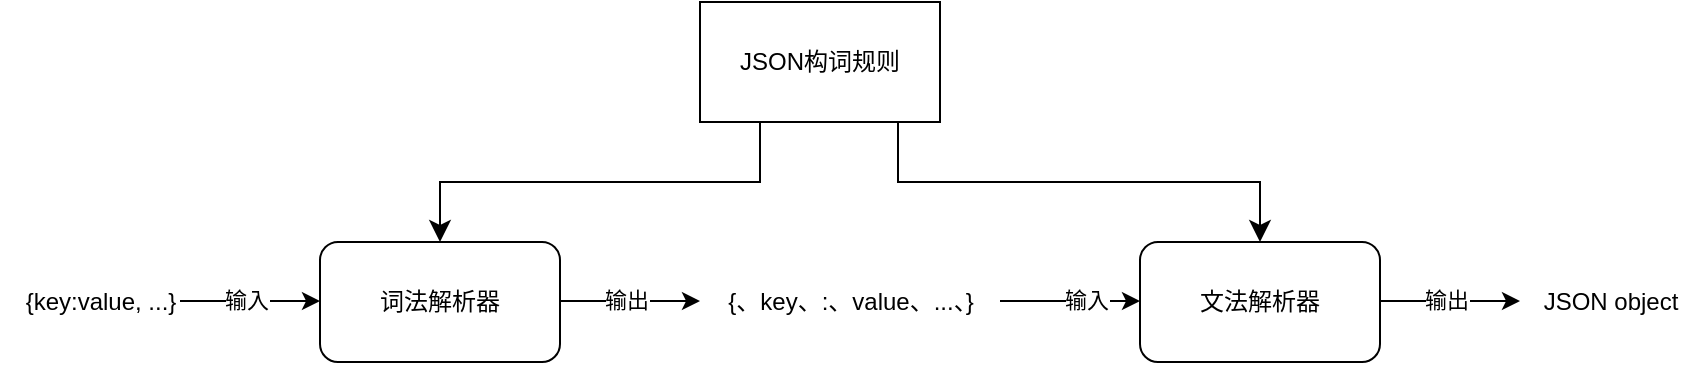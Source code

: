 <mxfile version="24.8.3">
  <diagram name="第 1 页" id="jupRtI_GfIQDI0iyVqQO">
    <mxGraphModel dx="2036" dy="801" grid="1" gridSize="10" guides="1" tooltips="1" connect="1" arrows="1" fold="1" page="1" pageScale="1" pageWidth="827" pageHeight="1169" math="0" shadow="0">
      <root>
        <mxCell id="0" />
        <mxCell id="1" parent="0" />
        <mxCell id="EU25nFYxSKgkvtN6v7ZC-1" value="词法解析器" style="rounded=1;whiteSpace=wrap;html=1;" vertex="1" parent="1">
          <mxGeometry x="150" y="350" width="120" height="60" as="geometry" />
        </mxCell>
        <mxCell id="EU25nFYxSKgkvtN6v7ZC-7" value="" style="endArrow=classic;html=1;rounded=0;exitX=1;exitY=0.5;exitDx=0;exitDy=0;" edge="1" parent="1">
          <mxGeometry width="50" height="50" relative="1" as="geometry">
            <mxPoint x="80" y="379.5" as="sourcePoint" />
            <mxPoint x="150" y="379.5" as="targetPoint" />
          </mxGeometry>
        </mxCell>
        <mxCell id="EU25nFYxSKgkvtN6v7ZC-9" value="输入" style="edgeLabel;html=1;align=center;verticalAlign=middle;resizable=0;points=[];" vertex="1" connectable="0" parent="EU25nFYxSKgkvtN6v7ZC-7">
          <mxGeometry x="-0.057" y="2" relative="1" as="geometry">
            <mxPoint y="1" as="offset" />
          </mxGeometry>
        </mxCell>
        <mxCell id="EU25nFYxSKgkvtN6v7ZC-12" value="" style="endArrow=classic;html=1;rounded=0;exitX=1;exitY=0.5;exitDx=0;exitDy=0;" edge="1" parent="1">
          <mxGeometry width="50" height="50" relative="1" as="geometry">
            <mxPoint x="270" y="379.5" as="sourcePoint" />
            <mxPoint x="340" y="379.5" as="targetPoint" />
          </mxGeometry>
        </mxCell>
        <mxCell id="EU25nFYxSKgkvtN6v7ZC-13" value="输出" style="edgeLabel;html=1;align=center;verticalAlign=middle;resizable=0;points=[];" vertex="1" connectable="0" parent="EU25nFYxSKgkvtN6v7ZC-12">
          <mxGeometry x="-0.057" y="2" relative="1" as="geometry">
            <mxPoint y="1" as="offset" />
          </mxGeometry>
        </mxCell>
        <mxCell id="EU25nFYxSKgkvtN6v7ZC-17" value="文法解析器" style="rounded=1;whiteSpace=wrap;html=1;" vertex="1" parent="1">
          <mxGeometry x="560" y="350" width="120" height="60" as="geometry" />
        </mxCell>
        <mxCell id="EU25nFYxSKgkvtN6v7ZC-18" value="" style="endArrow=classic;html=1;rounded=0;exitX=1;exitY=0.5;exitDx=0;exitDy=0;" edge="1" parent="1">
          <mxGeometry width="50" height="50" relative="1" as="geometry">
            <mxPoint x="490" y="379.5" as="sourcePoint" />
            <mxPoint x="560" y="379.5" as="targetPoint" />
          </mxGeometry>
        </mxCell>
        <mxCell id="EU25nFYxSKgkvtN6v7ZC-19" value="输入" style="edgeLabel;html=1;align=center;verticalAlign=middle;resizable=0;points=[];" vertex="1" connectable="0" parent="EU25nFYxSKgkvtN6v7ZC-18">
          <mxGeometry x="-0.057" y="2" relative="1" as="geometry">
            <mxPoint x="10" y="1" as="offset" />
          </mxGeometry>
        </mxCell>
        <mxCell id="EU25nFYxSKgkvtN6v7ZC-20" value="" style="endArrow=classic;html=1;rounded=0;exitX=1;exitY=0.5;exitDx=0;exitDy=0;" edge="1" parent="1">
          <mxGeometry width="50" height="50" relative="1" as="geometry">
            <mxPoint x="680" y="379.5" as="sourcePoint" />
            <mxPoint x="750" y="379.5" as="targetPoint" />
          </mxGeometry>
        </mxCell>
        <mxCell id="EU25nFYxSKgkvtN6v7ZC-21" value="输出" style="edgeLabel;html=1;align=center;verticalAlign=middle;resizable=0;points=[];" vertex="1" connectable="0" parent="EU25nFYxSKgkvtN6v7ZC-20">
          <mxGeometry x="-0.057" y="2" relative="1" as="geometry">
            <mxPoint y="1" as="offset" />
          </mxGeometry>
        </mxCell>
        <mxCell id="EU25nFYxSKgkvtN6v7ZC-22" value="{key:value, ...}" style="text;html=1;align=center;verticalAlign=middle;resizable=0;points=[];autosize=1;strokeColor=none;fillColor=none;" vertex="1" parent="1">
          <mxGeometry x="-10" y="365" width="100" height="30" as="geometry" />
        </mxCell>
        <mxCell id="EU25nFYxSKgkvtN6v7ZC-23" value="{、key、:、value、...、}" style="text;html=1;align=center;verticalAlign=middle;resizable=0;points=[];autosize=1;strokeColor=none;fillColor=none;" vertex="1" parent="1">
          <mxGeometry x="340" y="365" width="150" height="30" as="geometry" />
        </mxCell>
        <mxCell id="EU25nFYxSKgkvtN6v7ZC-24" value="JSON构词规则" style="rounded=0;whiteSpace=wrap;html=1;" vertex="1" parent="1">
          <mxGeometry x="340" y="230" width="120" height="60" as="geometry" />
        </mxCell>
        <mxCell id="EU25nFYxSKgkvtN6v7ZC-29" value="" style="edgeStyle=elbowEdgeStyle;elbow=vertical;endArrow=classic;html=1;curved=0;rounded=0;endSize=8;startSize=8;entryX=0.5;entryY=0;entryDx=0;entryDy=0;exitX=0.25;exitY=1;exitDx=0;exitDy=0;" edge="1" parent="1" source="EU25nFYxSKgkvtN6v7ZC-24" target="EU25nFYxSKgkvtN6v7ZC-1">
          <mxGeometry width="50" height="50" relative="1" as="geometry">
            <mxPoint x="374" y="293" as="sourcePoint" />
            <mxPoint x="210" y="350" as="targetPoint" />
          </mxGeometry>
        </mxCell>
        <mxCell id="EU25nFYxSKgkvtN6v7ZC-30" value="" style="edgeStyle=elbowEdgeStyle;elbow=vertical;endArrow=classic;html=1;curved=0;rounded=0;endSize=8;startSize=8;entryX=0.5;entryY=0;entryDx=0;entryDy=0;exitX=0.825;exitY=1;exitDx=0;exitDy=0;exitPerimeter=0;" edge="1" parent="1" source="EU25nFYxSKgkvtN6v7ZC-24" target="EU25nFYxSKgkvtN6v7ZC-17">
          <mxGeometry width="50" height="50" relative="1" as="geometry">
            <mxPoint x="440" y="290" as="sourcePoint" />
            <mxPoint x="604" y="347" as="targetPoint" />
          </mxGeometry>
        </mxCell>
        <mxCell id="EU25nFYxSKgkvtN6v7ZC-31" value="JSON object" style="text;html=1;align=center;verticalAlign=middle;resizable=0;points=[];autosize=1;strokeColor=none;fillColor=none;" vertex="1" parent="1">
          <mxGeometry x="750" y="365" width="90" height="30" as="geometry" />
        </mxCell>
      </root>
    </mxGraphModel>
  </diagram>
</mxfile>
